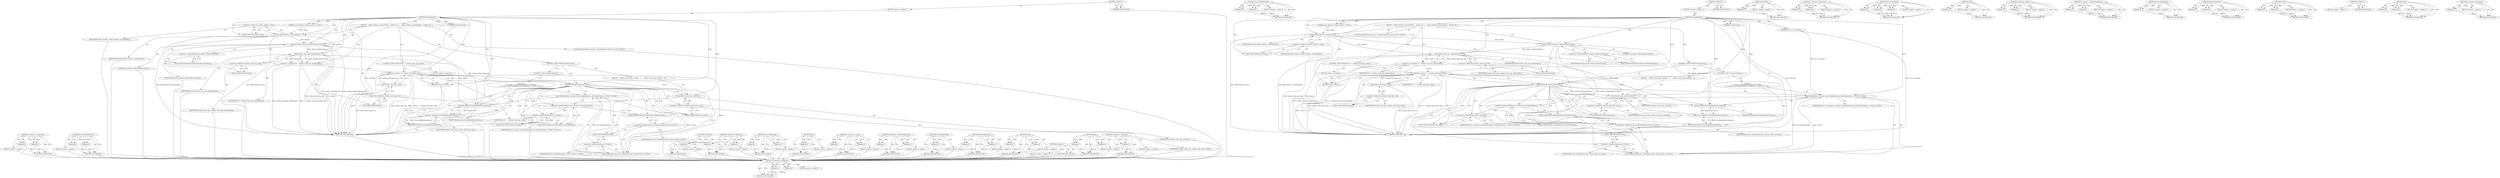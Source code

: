 digraph "&lt;operator&gt;.logicalNot" {
vulnerable_107 [label=<(METHOD,&lt;operator&gt;.assignment)>];
vulnerable_108 [label=<(PARAM,p1)>];
vulnerable_109 [label=<(PARAM,p2)>];
vulnerable_110 [label=<(BLOCK,&lt;empty&gt;,&lt;empty&gt;)>];
vulnerable_111 [label=<(METHOD_RETURN,ANY)>];
vulnerable_131 [label=<(METHOD,wm.GetWindowState)>];
vulnerable_132 [label=<(PARAM,p1)>];
vulnerable_133 [label=<(PARAM,p2)>];
vulnerable_134 [label=<(BLOCK,&lt;empty&gt;,&lt;empty&gt;)>];
vulnerable_135 [label=<(METHOD_RETURN,ANY)>];
vulnerable_6 [label=<(METHOD,&lt;global&gt;)<SUB>1</SUB>>];
vulnerable_7 [label=<(BLOCK,&lt;empty&gt;,&lt;empty&gt;)<SUB>1</SUB>>];
vulnerable_8 [label=<(METHOD,ForgetWindow)<SUB>1</SUB>>];
vulnerable_9 [label="<(PARAM,aura::Window* window)<SUB>1</SUB>>"];
vulnerable_10 [label=<(PARAM,bool destroyed)<SUB>2</SUB>>];
vulnerable_11 [label=<(BLOCK,{
   added_windows_.erase(window);
   window-&gt;R...,{
   added_windows_.erase(window);
   window-&gt;R...)<SUB>2</SUB>>];
vulnerable_12 [label=<(erase,added_windows_.erase(window))<SUB>3</SUB>>];
vulnerable_13 [label=<(&lt;operator&gt;.fieldAccess,added_windows_.erase)<SUB>3</SUB>>];
vulnerable_14 [label=<(IDENTIFIER,added_windows_,added_windows_.erase(window))<SUB>3</SUB>>];
vulnerable_15 [label=<(FIELD_IDENTIFIER,erase,erase)<SUB>3</SUB>>];
vulnerable_16 [label=<(IDENTIFIER,window,added_windows_.erase(window))<SUB>3</SUB>>];
vulnerable_17 [label=<(RemoveObserver,window-&gt;RemoveObserver(this))<SUB>4</SUB>>];
vulnerable_18 [label=<(&lt;operator&gt;.indirectFieldAccess,window-&gt;RemoveObserver)<SUB>4</SUB>>];
vulnerable_19 [label=<(IDENTIFIER,window,window-&gt;RemoveObserver(this))<SUB>4</SUB>>];
vulnerable_20 [label=<(FIELD_IDENTIFIER,RemoveObserver,RemoveObserver)<SUB>4</SUB>>];
vulnerable_21 [label=<(LITERAL,this,window-&gt;RemoveObserver(this))<SUB>4</SUB>>];
vulnerable_22 [label="<(LOCAL,WindowToState.iterator it: WindowToState.iterator)<SUB>6</SUB>>"];
vulnerable_23 [label=<(&lt;operator&gt;.assignment,it = window_state_map_.find(window))<SUB>6</SUB>>];
vulnerable_24 [label=<(IDENTIFIER,it,it = window_state_map_.find(window))<SUB>6</SUB>>];
vulnerable_25 [label=<(find,window_state_map_.find(window))<SUB>6</SUB>>];
vulnerable_26 [label=<(&lt;operator&gt;.fieldAccess,window_state_map_.find)<SUB>6</SUB>>];
vulnerable_27 [label=<(IDENTIFIER,window_state_map_,window_state_map_.find(window))<SUB>6</SUB>>];
vulnerable_28 [label=<(FIELD_IDENTIFIER,find,find)<SUB>6</SUB>>];
vulnerable_29 [label=<(IDENTIFIER,window,window_state_map_.find(window))<SUB>6</SUB>>];
vulnerable_30 [label=<(CONTROL_STRUCTURE,IF,if (it == window_state_map_.end()))<SUB>7</SUB>>];
vulnerable_31 [label=<(&lt;operator&gt;.equals,it == window_state_map_.end())<SUB>7</SUB>>];
vulnerable_32 [label=<(IDENTIFIER,it,it == window_state_map_.end())<SUB>7</SUB>>];
vulnerable_33 [label=<(end,window_state_map_.end())<SUB>7</SUB>>];
vulnerable_34 [label=<(&lt;operator&gt;.fieldAccess,window_state_map_.end)<SUB>7</SUB>>];
vulnerable_35 [label=<(IDENTIFIER,window_state_map_,window_state_map_.end())<SUB>7</SUB>>];
vulnerable_36 [label=<(FIELD_IDENTIFIER,end,end)<SUB>7</SUB>>];
vulnerable_37 [label=<(BLOCK,&lt;empty&gt;,&lt;empty&gt;)<SUB>8</SUB>>];
vulnerable_38 [label=<(RETURN,return;,return;)<SUB>8</SUB>>];
vulnerable_39 [label=<(CONTROL_STRUCTURE,IF,if (destroyed))<SUB>10</SUB>>];
vulnerable_40 [label=<(IDENTIFIER,destroyed,if (destroyed))<SUB>10</SUB>>];
vulnerable_41 [label=<(BLOCK,{
    window_state_map_.erase(it);
   },{
    window_state_map_.erase(it);
   })<SUB>10</SUB>>];
vulnerable_42 [label=<(erase,window_state_map_.erase(it))<SUB>11</SUB>>];
vulnerable_43 [label=<(&lt;operator&gt;.fieldAccess,window_state_map_.erase)<SUB>11</SUB>>];
vulnerable_44 [label=<(IDENTIFIER,window_state_map_,window_state_map_.erase(it))<SUB>11</SUB>>];
vulnerable_45 [label=<(FIELD_IDENTIFIER,erase,erase)<SUB>11</SUB>>];
vulnerable_46 [label=<(IDENTIFIER,it,window_state_map_.erase(it))<SUB>11</SUB>>];
vulnerable_47 [label=<(CONTROL_STRUCTURE,ELSE,else)<SUB>12</SUB>>];
vulnerable_48 [label="<(BLOCK,{
    it-&gt;second-&gt;LeaveTabletMode(wm::GetWindow...,{
    it-&gt;second-&gt;LeaveTabletMode(wm::GetWindow...)<SUB>12</SUB>>"];
vulnerable_49 [label="<(LeaveTabletMode,it-&gt;second-&gt;LeaveTabletMode(wm::GetWindowState(...)<SUB>13</SUB>>"];
vulnerable_50 [label=<(&lt;operator&gt;.indirectFieldAccess,it-&gt;second-&gt;LeaveTabletMode)<SUB>13</SUB>>];
vulnerable_51 [label=<(&lt;operator&gt;.indirectFieldAccess,it-&gt;second)<SUB>13</SUB>>];
vulnerable_52 [label="<(IDENTIFIER,it,it-&gt;second-&gt;LeaveTabletMode(wm::GetWindowState(...)<SUB>13</SUB>>"];
vulnerable_53 [label=<(FIELD_IDENTIFIER,second,second)<SUB>13</SUB>>];
vulnerable_54 [label=<(FIELD_IDENTIFIER,LeaveTabletMode,LeaveTabletMode)<SUB>13</SUB>>];
vulnerable_55 [label="<(wm.GetWindowState,wm::GetWindowState(it-&gt;first))<SUB>13</SUB>>"];
vulnerable_56 [label="<(&lt;operator&gt;.fieldAccess,wm::GetWindowState)<SUB>13</SUB>>"];
vulnerable_57 [label="<(IDENTIFIER,wm,wm::GetWindowState(it-&gt;first))<SUB>13</SUB>>"];
vulnerable_58 [label=<(FIELD_IDENTIFIER,GetWindowState,GetWindowState)<SUB>13</SUB>>];
vulnerable_59 [label=<(&lt;operator&gt;.indirectFieldAccess,it-&gt;first)<SUB>13</SUB>>];
vulnerable_60 [label="<(IDENTIFIER,it,wm::GetWindowState(it-&gt;first))<SUB>13</SUB>>"];
vulnerable_61 [label=<(FIELD_IDENTIFIER,first,first)<SUB>13</SUB>>];
vulnerable_62 [label=<(DCHECK,DCHECK(!IsTrackingWindow(window)))<SUB>14</SUB>>];
vulnerable_63 [label=<(&lt;operator&gt;.logicalNot,!IsTrackingWindow(window))<SUB>14</SUB>>];
vulnerable_64 [label=<(IsTrackingWindow,IsTrackingWindow(window))<SUB>14</SUB>>];
vulnerable_65 [label=<(IDENTIFIER,window,IsTrackingWindow(window))<SUB>14</SUB>>];
vulnerable_66 [label=<(METHOD_RETURN,void)<SUB>1</SUB>>];
vulnerable_68 [label=<(METHOD_RETURN,ANY)<SUB>1</SUB>>];
vulnerable_136 [label=<(METHOD,DCHECK)>];
vulnerable_137 [label=<(PARAM,p1)>];
vulnerable_138 [label=<(BLOCK,&lt;empty&gt;,&lt;empty&gt;)>];
vulnerable_139 [label=<(METHOD_RETURN,ANY)>];
vulnerable_92 [label=<(METHOD,&lt;operator&gt;.fieldAccess)>];
vulnerable_93 [label=<(PARAM,p1)>];
vulnerable_94 [label=<(PARAM,p2)>];
vulnerable_95 [label=<(BLOCK,&lt;empty&gt;,&lt;empty&gt;)>];
vulnerable_96 [label=<(METHOD_RETURN,ANY)>];
vulnerable_126 [label=<(METHOD,LeaveTabletMode)>];
vulnerable_127 [label=<(PARAM,p1)>];
vulnerable_128 [label=<(PARAM,p2)>];
vulnerable_129 [label=<(BLOCK,&lt;empty&gt;,&lt;empty&gt;)>];
vulnerable_130 [label=<(METHOD_RETURN,ANY)>];
vulnerable_122 [label=<(METHOD,end)>];
vulnerable_123 [label=<(PARAM,p1)>];
vulnerable_124 [label=<(BLOCK,&lt;empty&gt;,&lt;empty&gt;)>];
vulnerable_125 [label=<(METHOD_RETURN,ANY)>];
vulnerable_117 [label=<(METHOD,&lt;operator&gt;.equals)>];
vulnerable_118 [label=<(PARAM,p1)>];
vulnerable_119 [label=<(PARAM,p2)>];
vulnerable_120 [label=<(BLOCK,&lt;empty&gt;,&lt;empty&gt;)>];
vulnerable_121 [label=<(METHOD_RETURN,ANY)>];
vulnerable_102 [label=<(METHOD,&lt;operator&gt;.indirectFieldAccess)>];
vulnerable_103 [label=<(PARAM,p1)>];
vulnerable_104 [label=<(PARAM,p2)>];
vulnerable_105 [label=<(BLOCK,&lt;empty&gt;,&lt;empty&gt;)>];
vulnerable_106 [label=<(METHOD_RETURN,ANY)>];
vulnerable_144 [label=<(METHOD,IsTrackingWindow)>];
vulnerable_145 [label=<(PARAM,p1)>];
vulnerable_146 [label=<(BLOCK,&lt;empty&gt;,&lt;empty&gt;)>];
vulnerable_147 [label=<(METHOD_RETURN,ANY)>];
vulnerable_97 [label=<(METHOD,RemoveObserver)>];
vulnerable_98 [label=<(PARAM,p1)>];
vulnerable_99 [label=<(PARAM,p2)>];
vulnerable_100 [label=<(BLOCK,&lt;empty&gt;,&lt;empty&gt;)>];
vulnerable_101 [label=<(METHOD_RETURN,ANY)>];
vulnerable_87 [label=<(METHOD,erase)>];
vulnerable_88 [label=<(PARAM,p1)>];
vulnerable_89 [label=<(PARAM,p2)>];
vulnerable_90 [label=<(BLOCK,&lt;empty&gt;,&lt;empty&gt;)>];
vulnerable_91 [label=<(METHOD_RETURN,ANY)>];
vulnerable_81 [label=<(METHOD,&lt;global&gt;)<SUB>1</SUB>>];
vulnerable_82 [label=<(BLOCK,&lt;empty&gt;,&lt;empty&gt;)>];
vulnerable_83 [label=<(METHOD_RETURN,ANY)>];
vulnerable_112 [label=<(METHOD,find)>];
vulnerable_113 [label=<(PARAM,p1)>];
vulnerable_114 [label=<(PARAM,p2)>];
vulnerable_115 [label=<(BLOCK,&lt;empty&gt;,&lt;empty&gt;)>];
vulnerable_116 [label=<(METHOD_RETURN,ANY)>];
vulnerable_140 [label=<(METHOD,&lt;operator&gt;.logicalNot)>];
vulnerable_141 [label=<(PARAM,p1)>];
vulnerable_142 [label=<(BLOCK,&lt;empty&gt;,&lt;empty&gt;)>];
vulnerable_143 [label=<(METHOD_RETURN,ANY)>];
fixed_109 [label=<(METHOD,&lt;operator&gt;.assignment)>];
fixed_110 [label=<(PARAM,p1)>];
fixed_111 [label=<(PARAM,p2)>];
fixed_112 [label=<(BLOCK,&lt;empty&gt;,&lt;empty&gt;)>];
fixed_113 [label=<(METHOD_RETURN,ANY)>];
fixed_134 [label=<(METHOD,wm.GetWindowState)>];
fixed_135 [label=<(PARAM,p1)>];
fixed_136 [label=<(PARAM,p2)>];
fixed_137 [label=<(BLOCK,&lt;empty&gt;,&lt;empty&gt;)>];
fixed_138 [label=<(METHOD_RETURN,ANY)>];
fixed_6 [label=<(METHOD,&lt;global&gt;)<SUB>1</SUB>>];
fixed_7 [label=<(BLOCK,&lt;empty&gt;,&lt;empty&gt;)<SUB>1</SUB>>];
fixed_8 [label=<(METHOD,ForgetWindow)<SUB>1</SUB>>];
fixed_9 [label="<(PARAM,aura::Window* window)<SUB>1</SUB>>"];
fixed_10 [label=<(PARAM,bool destroyed)<SUB>2</SUB>>];
fixed_11 [label=<(PARAM,bool was_in_overview)<SUB>3</SUB>>];
fixed_12 [label=<(BLOCK,{
   added_windows_.erase(window);
   window-&gt;R...,{
   added_windows_.erase(window);
   window-&gt;R...)<SUB>3</SUB>>];
fixed_13 [label=<(erase,added_windows_.erase(window))<SUB>4</SUB>>];
fixed_14 [label=<(&lt;operator&gt;.fieldAccess,added_windows_.erase)<SUB>4</SUB>>];
fixed_15 [label=<(IDENTIFIER,added_windows_,added_windows_.erase(window))<SUB>4</SUB>>];
fixed_16 [label=<(FIELD_IDENTIFIER,erase,erase)<SUB>4</SUB>>];
fixed_17 [label=<(IDENTIFIER,window,added_windows_.erase(window))<SUB>4</SUB>>];
fixed_18 [label=<(RemoveObserver,window-&gt;RemoveObserver(this))<SUB>5</SUB>>];
fixed_19 [label=<(&lt;operator&gt;.indirectFieldAccess,window-&gt;RemoveObserver)<SUB>5</SUB>>];
fixed_20 [label=<(IDENTIFIER,window,window-&gt;RemoveObserver(this))<SUB>5</SUB>>];
fixed_21 [label=<(FIELD_IDENTIFIER,RemoveObserver,RemoveObserver)<SUB>5</SUB>>];
fixed_22 [label=<(LITERAL,this,window-&gt;RemoveObserver(this))<SUB>5</SUB>>];
fixed_23 [label="<(LOCAL,WindowToState.iterator it: WindowToState.iterator)<SUB>7</SUB>>"];
fixed_24 [label=<(&lt;operator&gt;.assignment,it = window_state_map_.find(window))<SUB>7</SUB>>];
fixed_25 [label=<(IDENTIFIER,it,it = window_state_map_.find(window))<SUB>7</SUB>>];
fixed_26 [label=<(find,window_state_map_.find(window))<SUB>7</SUB>>];
fixed_27 [label=<(&lt;operator&gt;.fieldAccess,window_state_map_.find)<SUB>7</SUB>>];
fixed_28 [label=<(IDENTIFIER,window_state_map_,window_state_map_.find(window))<SUB>7</SUB>>];
fixed_29 [label=<(FIELD_IDENTIFIER,find,find)<SUB>7</SUB>>];
fixed_30 [label=<(IDENTIFIER,window,window_state_map_.find(window))<SUB>7</SUB>>];
fixed_31 [label=<(CONTROL_STRUCTURE,IF,if (it == window_state_map_.end()))<SUB>8</SUB>>];
fixed_32 [label=<(&lt;operator&gt;.equals,it == window_state_map_.end())<SUB>8</SUB>>];
fixed_33 [label=<(IDENTIFIER,it,it == window_state_map_.end())<SUB>8</SUB>>];
fixed_34 [label=<(end,window_state_map_.end())<SUB>8</SUB>>];
fixed_35 [label=<(&lt;operator&gt;.fieldAccess,window_state_map_.end)<SUB>8</SUB>>];
fixed_36 [label=<(IDENTIFIER,window_state_map_,window_state_map_.end())<SUB>8</SUB>>];
fixed_37 [label=<(FIELD_IDENTIFIER,end,end)<SUB>8</SUB>>];
fixed_38 [label=<(BLOCK,&lt;empty&gt;,&lt;empty&gt;)<SUB>9</SUB>>];
fixed_39 [label=<(RETURN,return;,return;)<SUB>9</SUB>>];
fixed_40 [label=<(CONTROL_STRUCTURE,IF,if (destroyed))<SUB>11</SUB>>];
fixed_41 [label=<(IDENTIFIER,destroyed,if (destroyed))<SUB>11</SUB>>];
fixed_42 [label=<(BLOCK,{
    window_state_map_.erase(it);
   },{
    window_state_map_.erase(it);
   })<SUB>11</SUB>>];
fixed_43 [label=<(erase,window_state_map_.erase(it))<SUB>12</SUB>>];
fixed_44 [label=<(&lt;operator&gt;.fieldAccess,window_state_map_.erase)<SUB>12</SUB>>];
fixed_45 [label=<(IDENTIFIER,window_state_map_,window_state_map_.erase(it))<SUB>12</SUB>>];
fixed_46 [label=<(FIELD_IDENTIFIER,erase,erase)<SUB>12</SUB>>];
fixed_47 [label=<(IDENTIFIER,it,window_state_map_.erase(it))<SUB>12</SUB>>];
fixed_48 [label=<(CONTROL_STRUCTURE,ELSE,else)<SUB>13</SUB>>];
fixed_49 [label="<(BLOCK,{
    it-&gt;second-&gt;LeaveTabletMode(wm::GetWindow...,{
    it-&gt;second-&gt;LeaveTabletMode(wm::GetWindow...)<SUB>13</SUB>>"];
fixed_50 [label="<(LeaveTabletMode,it-&gt;second-&gt;LeaveTabletMode(wm::GetWindowState(...)<SUB>14</SUB>>"];
fixed_51 [label=<(&lt;operator&gt;.indirectFieldAccess,it-&gt;second-&gt;LeaveTabletMode)<SUB>14</SUB>>];
fixed_52 [label=<(&lt;operator&gt;.indirectFieldAccess,it-&gt;second)<SUB>14</SUB>>];
fixed_53 [label="<(IDENTIFIER,it,it-&gt;second-&gt;LeaveTabletMode(wm::GetWindowState(...)<SUB>14</SUB>>"];
fixed_54 [label=<(FIELD_IDENTIFIER,second,second)<SUB>14</SUB>>];
fixed_55 [label=<(FIELD_IDENTIFIER,LeaveTabletMode,LeaveTabletMode)<SUB>14</SUB>>];
fixed_56 [label="<(wm.GetWindowState,wm::GetWindowState(it-&gt;first))<SUB>14</SUB>>"];
fixed_57 [label="<(&lt;operator&gt;.fieldAccess,wm::GetWindowState)<SUB>14</SUB>>"];
fixed_58 [label="<(IDENTIFIER,wm,wm::GetWindowState(it-&gt;first))<SUB>14</SUB>>"];
fixed_59 [label=<(FIELD_IDENTIFIER,GetWindowState,GetWindowState)<SUB>14</SUB>>];
fixed_60 [label=<(&lt;operator&gt;.indirectFieldAccess,it-&gt;first)<SUB>14</SUB>>];
fixed_61 [label="<(IDENTIFIER,it,wm::GetWindowState(it-&gt;first))<SUB>14</SUB>>"];
fixed_62 [label=<(FIELD_IDENTIFIER,first,first)<SUB>14</SUB>>];
fixed_63 [label="<(IDENTIFIER,was_in_overview,it-&gt;second-&gt;LeaveTabletMode(wm::GetWindowState(...)<SUB>14</SUB>>"];
fixed_64 [label=<(DCHECK,DCHECK(!IsTrackingWindow(window)))<SUB>15</SUB>>];
fixed_65 [label=<(&lt;operator&gt;.logicalNot,!IsTrackingWindow(window))<SUB>15</SUB>>];
fixed_66 [label=<(IsTrackingWindow,IsTrackingWindow(window))<SUB>15</SUB>>];
fixed_67 [label=<(IDENTIFIER,window,IsTrackingWindow(window))<SUB>15</SUB>>];
fixed_68 [label=<(METHOD_RETURN,void)<SUB>1</SUB>>];
fixed_70 [label=<(METHOD_RETURN,ANY)<SUB>1</SUB>>];
fixed_139 [label=<(METHOD,DCHECK)>];
fixed_140 [label=<(PARAM,p1)>];
fixed_141 [label=<(BLOCK,&lt;empty&gt;,&lt;empty&gt;)>];
fixed_142 [label=<(METHOD_RETURN,ANY)>];
fixed_94 [label=<(METHOD,&lt;operator&gt;.fieldAccess)>];
fixed_95 [label=<(PARAM,p1)>];
fixed_96 [label=<(PARAM,p2)>];
fixed_97 [label=<(BLOCK,&lt;empty&gt;,&lt;empty&gt;)>];
fixed_98 [label=<(METHOD_RETURN,ANY)>];
fixed_128 [label=<(METHOD,LeaveTabletMode)>];
fixed_129 [label=<(PARAM,p1)>];
fixed_130 [label=<(PARAM,p2)>];
fixed_131 [label=<(PARAM,p3)>];
fixed_132 [label=<(BLOCK,&lt;empty&gt;,&lt;empty&gt;)>];
fixed_133 [label=<(METHOD_RETURN,ANY)>];
fixed_124 [label=<(METHOD,end)>];
fixed_125 [label=<(PARAM,p1)>];
fixed_126 [label=<(BLOCK,&lt;empty&gt;,&lt;empty&gt;)>];
fixed_127 [label=<(METHOD_RETURN,ANY)>];
fixed_119 [label=<(METHOD,&lt;operator&gt;.equals)>];
fixed_120 [label=<(PARAM,p1)>];
fixed_121 [label=<(PARAM,p2)>];
fixed_122 [label=<(BLOCK,&lt;empty&gt;,&lt;empty&gt;)>];
fixed_123 [label=<(METHOD_RETURN,ANY)>];
fixed_104 [label=<(METHOD,&lt;operator&gt;.indirectFieldAccess)>];
fixed_105 [label=<(PARAM,p1)>];
fixed_106 [label=<(PARAM,p2)>];
fixed_107 [label=<(BLOCK,&lt;empty&gt;,&lt;empty&gt;)>];
fixed_108 [label=<(METHOD_RETURN,ANY)>];
fixed_147 [label=<(METHOD,IsTrackingWindow)>];
fixed_148 [label=<(PARAM,p1)>];
fixed_149 [label=<(BLOCK,&lt;empty&gt;,&lt;empty&gt;)>];
fixed_150 [label=<(METHOD_RETURN,ANY)>];
fixed_99 [label=<(METHOD,RemoveObserver)>];
fixed_100 [label=<(PARAM,p1)>];
fixed_101 [label=<(PARAM,p2)>];
fixed_102 [label=<(BLOCK,&lt;empty&gt;,&lt;empty&gt;)>];
fixed_103 [label=<(METHOD_RETURN,ANY)>];
fixed_89 [label=<(METHOD,erase)>];
fixed_90 [label=<(PARAM,p1)>];
fixed_91 [label=<(PARAM,p2)>];
fixed_92 [label=<(BLOCK,&lt;empty&gt;,&lt;empty&gt;)>];
fixed_93 [label=<(METHOD_RETURN,ANY)>];
fixed_83 [label=<(METHOD,&lt;global&gt;)<SUB>1</SUB>>];
fixed_84 [label=<(BLOCK,&lt;empty&gt;,&lt;empty&gt;)>];
fixed_85 [label=<(METHOD_RETURN,ANY)>];
fixed_114 [label=<(METHOD,find)>];
fixed_115 [label=<(PARAM,p1)>];
fixed_116 [label=<(PARAM,p2)>];
fixed_117 [label=<(BLOCK,&lt;empty&gt;,&lt;empty&gt;)>];
fixed_118 [label=<(METHOD_RETURN,ANY)>];
fixed_143 [label=<(METHOD,&lt;operator&gt;.logicalNot)>];
fixed_144 [label=<(PARAM,p1)>];
fixed_145 [label=<(BLOCK,&lt;empty&gt;,&lt;empty&gt;)>];
fixed_146 [label=<(METHOD_RETURN,ANY)>];
vulnerable_107 -> vulnerable_108  [key=0, label="AST: "];
vulnerable_107 -> vulnerable_108  [key=1, label="DDG: "];
vulnerable_107 -> vulnerable_110  [key=0, label="AST: "];
vulnerable_107 -> vulnerable_109  [key=0, label="AST: "];
vulnerable_107 -> vulnerable_109  [key=1, label="DDG: "];
vulnerable_107 -> vulnerable_111  [key=0, label="AST: "];
vulnerable_107 -> vulnerable_111  [key=1, label="CFG: "];
vulnerable_108 -> vulnerable_111  [key=0, label="DDG: p1"];
vulnerable_109 -> vulnerable_111  [key=0, label="DDG: p2"];
vulnerable_110 -> fixed_109  [key=0];
vulnerable_111 -> fixed_109  [key=0];
vulnerable_131 -> vulnerable_132  [key=0, label="AST: "];
vulnerable_131 -> vulnerable_132  [key=1, label="DDG: "];
vulnerable_131 -> vulnerable_134  [key=0, label="AST: "];
vulnerable_131 -> vulnerable_133  [key=0, label="AST: "];
vulnerable_131 -> vulnerable_133  [key=1, label="DDG: "];
vulnerable_131 -> vulnerable_135  [key=0, label="AST: "];
vulnerable_131 -> vulnerable_135  [key=1, label="CFG: "];
vulnerable_132 -> vulnerable_135  [key=0, label="DDG: p1"];
vulnerable_133 -> vulnerable_135  [key=0, label="DDG: p2"];
vulnerable_134 -> fixed_109  [key=0];
vulnerable_135 -> fixed_109  [key=0];
vulnerable_6 -> vulnerable_7  [key=0, label="AST: "];
vulnerable_6 -> vulnerable_68  [key=0, label="AST: "];
vulnerable_6 -> vulnerable_68  [key=1, label="CFG: "];
vulnerable_7 -> vulnerable_8  [key=0, label="AST: "];
vulnerable_8 -> vulnerable_9  [key=0, label="AST: "];
vulnerable_8 -> vulnerable_9  [key=1, label="DDG: "];
vulnerable_8 -> vulnerable_10  [key=0, label="AST: "];
vulnerable_8 -> vulnerable_10  [key=1, label="DDG: "];
vulnerable_8 -> vulnerable_11  [key=0, label="AST: "];
vulnerable_8 -> vulnerable_66  [key=0, label="AST: "];
vulnerable_8 -> vulnerable_15  [key=0, label="CFG: "];
vulnerable_8 -> vulnerable_12  [key=0, label="DDG: "];
vulnerable_8 -> vulnerable_17  [key=0, label="DDG: "];
vulnerable_8 -> vulnerable_40  [key=0, label="DDG: "];
vulnerable_8 -> vulnerable_25  [key=0, label="DDG: "];
vulnerable_8 -> vulnerable_31  [key=0, label="DDG: "];
vulnerable_8 -> vulnerable_38  [key=0, label="DDG: "];
vulnerable_8 -> vulnerable_42  [key=0, label="DDG: "];
vulnerable_8 -> vulnerable_64  [key=0, label="DDG: "];
vulnerable_9 -> vulnerable_12  [key=0, label="DDG: window"];
vulnerable_10 -> vulnerable_66  [key=0, label="DDG: destroyed"];
vulnerable_11 -> vulnerable_12  [key=0, label="AST: "];
vulnerable_11 -> vulnerable_17  [key=0, label="AST: "];
vulnerable_11 -> vulnerable_22  [key=0, label="AST: "];
vulnerable_11 -> vulnerable_23  [key=0, label="AST: "];
vulnerable_11 -> vulnerable_30  [key=0, label="AST: "];
vulnerable_11 -> vulnerable_39  [key=0, label="AST: "];
vulnerable_12 -> vulnerable_13  [key=0, label="AST: "];
vulnerable_12 -> vulnerable_16  [key=0, label="AST: "];
vulnerable_12 -> vulnerable_20  [key=0, label="CFG: "];
vulnerable_12 -> vulnerable_66  [key=0, label="DDG: added_windows_.erase"];
vulnerable_12 -> vulnerable_66  [key=1, label="DDG: added_windows_.erase(window)"];
vulnerable_12 -> vulnerable_17  [key=0, label="DDG: window"];
vulnerable_12 -> vulnerable_25  [key=0, label="DDG: window"];
vulnerable_13 -> vulnerable_14  [key=0, label="AST: "];
vulnerable_13 -> vulnerable_15  [key=0, label="AST: "];
vulnerable_13 -> vulnerable_12  [key=0, label="CFG: "];
vulnerable_14 -> fixed_109  [key=0];
vulnerable_15 -> vulnerable_13  [key=0, label="CFG: "];
vulnerable_16 -> fixed_109  [key=0];
vulnerable_17 -> vulnerable_18  [key=0, label="AST: "];
vulnerable_17 -> vulnerable_21  [key=0, label="AST: "];
vulnerable_17 -> vulnerable_28  [key=0, label="CFG: "];
vulnerable_17 -> vulnerable_66  [key=0, label="DDG: window-&gt;RemoveObserver"];
vulnerable_17 -> vulnerable_66  [key=1, label="DDG: window-&gt;RemoveObserver(this)"];
vulnerable_17 -> vulnerable_25  [key=0, label="DDG: window-&gt;RemoveObserver"];
vulnerable_17 -> vulnerable_64  [key=0, label="DDG: window-&gt;RemoveObserver"];
vulnerable_18 -> vulnerable_19  [key=0, label="AST: "];
vulnerable_18 -> vulnerable_20  [key=0, label="AST: "];
vulnerable_18 -> vulnerable_17  [key=0, label="CFG: "];
vulnerable_19 -> fixed_109  [key=0];
vulnerable_20 -> vulnerable_18  [key=0, label="CFG: "];
vulnerable_21 -> fixed_109  [key=0];
vulnerable_22 -> fixed_109  [key=0];
vulnerable_23 -> vulnerable_24  [key=0, label="AST: "];
vulnerable_23 -> vulnerable_25  [key=0, label="AST: "];
vulnerable_23 -> vulnerable_36  [key=0, label="CFG: "];
vulnerable_23 -> vulnerable_66  [key=0, label="DDG: window_state_map_.find(window)"];
vulnerable_23 -> vulnerable_66  [key=1, label="DDG: it = window_state_map_.find(window)"];
vulnerable_23 -> vulnerable_31  [key=0, label="DDG: it"];
vulnerable_24 -> fixed_109  [key=0];
vulnerable_25 -> vulnerable_26  [key=0, label="AST: "];
vulnerable_25 -> vulnerable_29  [key=0, label="AST: "];
vulnerable_25 -> vulnerable_23  [key=0, label="CFG: "];
vulnerable_25 -> vulnerable_23  [key=1, label="DDG: window_state_map_.find"];
vulnerable_25 -> vulnerable_23  [key=2, label="DDG: window"];
vulnerable_25 -> vulnerable_66  [key=0, label="DDG: window_state_map_.find"];
vulnerable_25 -> vulnerable_66  [key=1, label="DDG: window"];
vulnerable_25 -> vulnerable_64  [key=0, label="DDG: window"];
vulnerable_26 -> vulnerable_27  [key=0, label="AST: "];
vulnerable_26 -> vulnerable_28  [key=0, label="AST: "];
vulnerable_26 -> vulnerable_25  [key=0, label="CFG: "];
vulnerable_27 -> fixed_109  [key=0];
vulnerable_28 -> vulnerable_26  [key=0, label="CFG: "];
vulnerable_29 -> fixed_109  [key=0];
vulnerable_30 -> vulnerable_31  [key=0, label="AST: "];
vulnerable_30 -> vulnerable_37  [key=0, label="AST: "];
vulnerable_31 -> vulnerable_32  [key=0, label="AST: "];
vulnerable_31 -> vulnerable_33  [key=0, label="AST: "];
vulnerable_31 -> vulnerable_38  [key=0, label="CFG: "];
vulnerable_31 -> vulnerable_38  [key=1, label="CDG: "];
vulnerable_31 -> vulnerable_40  [key=0, label="CFG: "];
vulnerable_31 -> vulnerable_40  [key=1, label="CDG: "];
vulnerable_31 -> vulnerable_66  [key=0, label="DDG: it"];
vulnerable_31 -> vulnerable_66  [key=1, label="DDG: window_state_map_.end()"];
vulnerable_31 -> vulnerable_66  [key=2, label="DDG: it == window_state_map_.end()"];
vulnerable_31 -> vulnerable_42  [key=0, label="DDG: it"];
vulnerable_31 -> vulnerable_55  [key=0, label="DDG: it"];
vulnerable_32 -> fixed_109  [key=0];
vulnerable_33 -> vulnerable_34  [key=0, label="AST: "];
vulnerable_33 -> vulnerable_31  [key=0, label="CFG: "];
vulnerable_33 -> vulnerable_31  [key=1, label="DDG: window_state_map_.end"];
vulnerable_33 -> vulnerable_66  [key=0, label="DDG: window_state_map_.end"];
vulnerable_34 -> vulnerable_35  [key=0, label="AST: "];
vulnerable_34 -> vulnerable_36  [key=0, label="AST: "];
vulnerable_34 -> vulnerable_33  [key=0, label="CFG: "];
vulnerable_35 -> fixed_109  [key=0];
vulnerable_36 -> vulnerable_34  [key=0, label="CFG: "];
vulnerable_37 -> vulnerable_38  [key=0, label="AST: "];
vulnerable_38 -> vulnerable_66  [key=0, label="CFG: "];
vulnerable_38 -> vulnerable_66  [key=1, label="DDG: &lt;RET&gt;"];
vulnerable_39 -> vulnerable_40  [key=0, label="AST: "];
vulnerable_39 -> vulnerable_41  [key=0, label="AST: "];
vulnerable_39 -> vulnerable_47  [key=0, label="AST: "];
vulnerable_40 -> vulnerable_45  [key=0, label="CFG: "];
vulnerable_40 -> vulnerable_45  [key=1, label="CDG: "];
vulnerable_40 -> vulnerable_53  [key=0, label="CFG: "];
vulnerable_40 -> vulnerable_53  [key=1, label="CDG: "];
vulnerable_40 -> vulnerable_58  [key=0, label="CDG: "];
vulnerable_40 -> vulnerable_49  [key=0, label="CDG: "];
vulnerable_40 -> vulnerable_61  [key=0, label="CDG: "];
vulnerable_40 -> vulnerable_64  [key=0, label="CDG: "];
vulnerable_40 -> vulnerable_42  [key=0, label="CDG: "];
vulnerable_40 -> vulnerable_51  [key=0, label="CDG: "];
vulnerable_40 -> vulnerable_56  [key=0, label="CDG: "];
vulnerable_40 -> vulnerable_63  [key=0, label="CDG: "];
vulnerable_40 -> vulnerable_50  [key=0, label="CDG: "];
vulnerable_40 -> vulnerable_59  [key=0, label="CDG: "];
vulnerable_40 -> vulnerable_55  [key=0, label="CDG: "];
vulnerable_40 -> vulnerable_54  [key=0, label="CDG: "];
vulnerable_40 -> vulnerable_62  [key=0, label="CDG: "];
vulnerable_40 -> vulnerable_43  [key=0, label="CDG: "];
vulnerable_41 -> vulnerable_42  [key=0, label="AST: "];
vulnerable_42 -> vulnerable_43  [key=0, label="AST: "];
vulnerable_42 -> vulnerable_46  [key=0, label="AST: "];
vulnerable_42 -> vulnerable_66  [key=0, label="CFG: "];
vulnerable_43 -> vulnerable_44  [key=0, label="AST: "];
vulnerable_43 -> vulnerable_45  [key=0, label="AST: "];
vulnerable_43 -> vulnerable_42  [key=0, label="CFG: "];
vulnerable_44 -> fixed_109  [key=0];
vulnerable_45 -> vulnerable_43  [key=0, label="CFG: "];
vulnerable_46 -> fixed_109  [key=0];
vulnerable_47 -> vulnerable_48  [key=0, label="AST: "];
vulnerable_48 -> vulnerable_49  [key=0, label="AST: "];
vulnerable_48 -> vulnerable_62  [key=0, label="AST: "];
vulnerable_49 -> vulnerable_50  [key=0, label="AST: "];
vulnerable_49 -> vulnerable_55  [key=0, label="AST: "];
vulnerable_49 -> vulnerable_64  [key=0, label="CFG: "];
vulnerable_50 -> vulnerable_51  [key=0, label="AST: "];
vulnerable_50 -> vulnerable_54  [key=0, label="AST: "];
vulnerable_50 -> vulnerable_58  [key=0, label="CFG: "];
vulnerable_51 -> vulnerable_52  [key=0, label="AST: "];
vulnerable_51 -> vulnerable_53  [key=0, label="AST: "];
vulnerable_51 -> vulnerable_54  [key=0, label="CFG: "];
vulnerable_52 -> fixed_109  [key=0];
vulnerable_53 -> vulnerable_51  [key=0, label="CFG: "];
vulnerable_54 -> vulnerable_50  [key=0, label="CFG: "];
vulnerable_55 -> vulnerable_56  [key=0, label="AST: "];
vulnerable_55 -> vulnerable_59  [key=0, label="AST: "];
vulnerable_55 -> vulnerable_49  [key=0, label="CFG: "];
vulnerable_55 -> vulnerable_49  [key=1, label="DDG: wm::GetWindowState"];
vulnerable_55 -> vulnerable_49  [key=2, label="DDG: it-&gt;first"];
vulnerable_56 -> vulnerable_57  [key=0, label="AST: "];
vulnerable_56 -> vulnerable_58  [key=0, label="AST: "];
vulnerable_56 -> vulnerable_61  [key=0, label="CFG: "];
vulnerable_57 -> fixed_109  [key=0];
vulnerable_58 -> vulnerable_56  [key=0, label="CFG: "];
vulnerable_59 -> vulnerable_60  [key=0, label="AST: "];
vulnerable_59 -> vulnerable_61  [key=0, label="AST: "];
vulnerable_59 -> vulnerable_55  [key=0, label="CFG: "];
vulnerable_60 -> fixed_109  [key=0];
vulnerable_61 -> vulnerable_59  [key=0, label="CFG: "];
vulnerable_62 -> vulnerable_63  [key=0, label="AST: "];
vulnerable_62 -> vulnerable_66  [key=0, label="CFG: "];
vulnerable_63 -> vulnerable_64  [key=0, label="AST: "];
vulnerable_63 -> vulnerable_62  [key=0, label="CFG: "];
vulnerable_63 -> vulnerable_62  [key=1, label="DDG: IsTrackingWindow(window)"];
vulnerable_64 -> vulnerable_65  [key=0, label="AST: "];
vulnerable_64 -> vulnerable_63  [key=0, label="CFG: "];
vulnerable_64 -> vulnerable_63  [key=1, label="DDG: window"];
vulnerable_65 -> fixed_109  [key=0];
vulnerable_66 -> fixed_109  [key=0];
vulnerable_68 -> fixed_109  [key=0];
vulnerable_136 -> vulnerable_137  [key=0, label="AST: "];
vulnerable_136 -> vulnerable_137  [key=1, label="DDG: "];
vulnerable_136 -> vulnerable_138  [key=0, label="AST: "];
vulnerable_136 -> vulnerable_139  [key=0, label="AST: "];
vulnerable_136 -> vulnerable_139  [key=1, label="CFG: "];
vulnerable_137 -> vulnerable_139  [key=0, label="DDG: p1"];
vulnerable_138 -> fixed_109  [key=0];
vulnerable_139 -> fixed_109  [key=0];
vulnerable_92 -> vulnerable_93  [key=0, label="AST: "];
vulnerable_92 -> vulnerable_93  [key=1, label="DDG: "];
vulnerable_92 -> vulnerable_95  [key=0, label="AST: "];
vulnerable_92 -> vulnerable_94  [key=0, label="AST: "];
vulnerable_92 -> vulnerable_94  [key=1, label="DDG: "];
vulnerable_92 -> vulnerable_96  [key=0, label="AST: "];
vulnerable_92 -> vulnerable_96  [key=1, label="CFG: "];
vulnerable_93 -> vulnerable_96  [key=0, label="DDG: p1"];
vulnerable_94 -> vulnerable_96  [key=0, label="DDG: p2"];
vulnerable_95 -> fixed_109  [key=0];
vulnerable_96 -> fixed_109  [key=0];
vulnerable_126 -> vulnerable_127  [key=0, label="AST: "];
vulnerable_126 -> vulnerable_127  [key=1, label="DDG: "];
vulnerable_126 -> vulnerable_129  [key=0, label="AST: "];
vulnerable_126 -> vulnerable_128  [key=0, label="AST: "];
vulnerable_126 -> vulnerable_128  [key=1, label="DDG: "];
vulnerable_126 -> vulnerable_130  [key=0, label="AST: "];
vulnerable_126 -> vulnerable_130  [key=1, label="CFG: "];
vulnerable_127 -> vulnerable_130  [key=0, label="DDG: p1"];
vulnerable_128 -> vulnerable_130  [key=0, label="DDG: p2"];
vulnerable_129 -> fixed_109  [key=0];
vulnerable_130 -> fixed_109  [key=0];
vulnerable_122 -> vulnerable_123  [key=0, label="AST: "];
vulnerable_122 -> vulnerable_123  [key=1, label="DDG: "];
vulnerable_122 -> vulnerable_124  [key=0, label="AST: "];
vulnerable_122 -> vulnerable_125  [key=0, label="AST: "];
vulnerable_122 -> vulnerable_125  [key=1, label="CFG: "];
vulnerable_123 -> vulnerable_125  [key=0, label="DDG: p1"];
vulnerable_124 -> fixed_109  [key=0];
vulnerable_125 -> fixed_109  [key=0];
vulnerable_117 -> vulnerable_118  [key=0, label="AST: "];
vulnerable_117 -> vulnerable_118  [key=1, label="DDG: "];
vulnerable_117 -> vulnerable_120  [key=0, label="AST: "];
vulnerable_117 -> vulnerable_119  [key=0, label="AST: "];
vulnerable_117 -> vulnerable_119  [key=1, label="DDG: "];
vulnerable_117 -> vulnerable_121  [key=0, label="AST: "];
vulnerable_117 -> vulnerable_121  [key=1, label="CFG: "];
vulnerable_118 -> vulnerable_121  [key=0, label="DDG: p1"];
vulnerable_119 -> vulnerable_121  [key=0, label="DDG: p2"];
vulnerable_120 -> fixed_109  [key=0];
vulnerable_121 -> fixed_109  [key=0];
vulnerable_102 -> vulnerable_103  [key=0, label="AST: "];
vulnerable_102 -> vulnerable_103  [key=1, label="DDG: "];
vulnerable_102 -> vulnerable_105  [key=0, label="AST: "];
vulnerable_102 -> vulnerable_104  [key=0, label="AST: "];
vulnerable_102 -> vulnerable_104  [key=1, label="DDG: "];
vulnerable_102 -> vulnerable_106  [key=0, label="AST: "];
vulnerable_102 -> vulnerable_106  [key=1, label="CFG: "];
vulnerable_103 -> vulnerable_106  [key=0, label="DDG: p1"];
vulnerable_104 -> vulnerable_106  [key=0, label="DDG: p2"];
vulnerable_105 -> fixed_109  [key=0];
vulnerable_106 -> fixed_109  [key=0];
vulnerable_144 -> vulnerable_145  [key=0, label="AST: "];
vulnerable_144 -> vulnerable_145  [key=1, label="DDG: "];
vulnerable_144 -> vulnerable_146  [key=0, label="AST: "];
vulnerable_144 -> vulnerable_147  [key=0, label="AST: "];
vulnerable_144 -> vulnerable_147  [key=1, label="CFG: "];
vulnerable_145 -> vulnerable_147  [key=0, label="DDG: p1"];
vulnerable_146 -> fixed_109  [key=0];
vulnerable_147 -> fixed_109  [key=0];
vulnerable_97 -> vulnerable_98  [key=0, label="AST: "];
vulnerable_97 -> vulnerable_98  [key=1, label="DDG: "];
vulnerable_97 -> vulnerable_100  [key=0, label="AST: "];
vulnerable_97 -> vulnerable_99  [key=0, label="AST: "];
vulnerable_97 -> vulnerable_99  [key=1, label="DDG: "];
vulnerable_97 -> vulnerable_101  [key=0, label="AST: "];
vulnerable_97 -> vulnerable_101  [key=1, label="CFG: "];
vulnerable_98 -> vulnerable_101  [key=0, label="DDG: p1"];
vulnerable_99 -> vulnerable_101  [key=0, label="DDG: p2"];
vulnerable_100 -> fixed_109  [key=0];
vulnerable_101 -> fixed_109  [key=0];
vulnerable_87 -> vulnerable_88  [key=0, label="AST: "];
vulnerable_87 -> vulnerable_88  [key=1, label="DDG: "];
vulnerable_87 -> vulnerable_90  [key=0, label="AST: "];
vulnerable_87 -> vulnerable_89  [key=0, label="AST: "];
vulnerable_87 -> vulnerable_89  [key=1, label="DDG: "];
vulnerable_87 -> vulnerable_91  [key=0, label="AST: "];
vulnerable_87 -> vulnerable_91  [key=1, label="CFG: "];
vulnerable_88 -> vulnerable_91  [key=0, label="DDG: p1"];
vulnerable_89 -> vulnerable_91  [key=0, label="DDG: p2"];
vulnerable_90 -> fixed_109  [key=0];
vulnerable_91 -> fixed_109  [key=0];
vulnerable_81 -> vulnerable_82  [key=0, label="AST: "];
vulnerable_81 -> vulnerable_83  [key=0, label="AST: "];
vulnerable_81 -> vulnerable_83  [key=1, label="CFG: "];
vulnerable_82 -> fixed_109  [key=0];
vulnerable_83 -> fixed_109  [key=0];
vulnerable_112 -> vulnerable_113  [key=0, label="AST: "];
vulnerable_112 -> vulnerable_113  [key=1, label="DDG: "];
vulnerable_112 -> vulnerable_115  [key=0, label="AST: "];
vulnerable_112 -> vulnerable_114  [key=0, label="AST: "];
vulnerable_112 -> vulnerable_114  [key=1, label="DDG: "];
vulnerable_112 -> vulnerable_116  [key=0, label="AST: "];
vulnerable_112 -> vulnerable_116  [key=1, label="CFG: "];
vulnerable_113 -> vulnerable_116  [key=0, label="DDG: p1"];
vulnerable_114 -> vulnerable_116  [key=0, label="DDG: p2"];
vulnerable_115 -> fixed_109  [key=0];
vulnerable_116 -> fixed_109  [key=0];
vulnerable_140 -> vulnerable_141  [key=0, label="AST: "];
vulnerable_140 -> vulnerable_141  [key=1, label="DDG: "];
vulnerable_140 -> vulnerable_142  [key=0, label="AST: "];
vulnerable_140 -> vulnerable_143  [key=0, label="AST: "];
vulnerable_140 -> vulnerable_143  [key=1, label="CFG: "];
vulnerable_141 -> vulnerable_143  [key=0, label="DDG: p1"];
vulnerable_142 -> fixed_109  [key=0];
vulnerable_143 -> fixed_109  [key=0];
fixed_109 -> fixed_110  [key=0, label="AST: "];
fixed_109 -> fixed_110  [key=1, label="DDG: "];
fixed_109 -> fixed_112  [key=0, label="AST: "];
fixed_109 -> fixed_111  [key=0, label="AST: "];
fixed_109 -> fixed_111  [key=1, label="DDG: "];
fixed_109 -> fixed_113  [key=0, label="AST: "];
fixed_109 -> fixed_113  [key=1, label="CFG: "];
fixed_110 -> fixed_113  [key=0, label="DDG: p1"];
fixed_111 -> fixed_113  [key=0, label="DDG: p2"];
fixed_134 -> fixed_135  [key=0, label="AST: "];
fixed_134 -> fixed_135  [key=1, label="DDG: "];
fixed_134 -> fixed_137  [key=0, label="AST: "];
fixed_134 -> fixed_136  [key=0, label="AST: "];
fixed_134 -> fixed_136  [key=1, label="DDG: "];
fixed_134 -> fixed_138  [key=0, label="AST: "];
fixed_134 -> fixed_138  [key=1, label="CFG: "];
fixed_135 -> fixed_138  [key=0, label="DDG: p1"];
fixed_136 -> fixed_138  [key=0, label="DDG: p2"];
fixed_6 -> fixed_7  [key=0, label="AST: "];
fixed_6 -> fixed_70  [key=0, label="AST: "];
fixed_6 -> fixed_70  [key=1, label="CFG: "];
fixed_7 -> fixed_8  [key=0, label="AST: "];
fixed_8 -> fixed_9  [key=0, label="AST: "];
fixed_8 -> fixed_9  [key=1, label="DDG: "];
fixed_8 -> fixed_10  [key=0, label="AST: "];
fixed_8 -> fixed_10  [key=1, label="DDG: "];
fixed_8 -> fixed_11  [key=0, label="AST: "];
fixed_8 -> fixed_11  [key=1, label="DDG: "];
fixed_8 -> fixed_12  [key=0, label="AST: "];
fixed_8 -> fixed_68  [key=0, label="AST: "];
fixed_8 -> fixed_16  [key=0, label="CFG: "];
fixed_8 -> fixed_13  [key=0, label="DDG: "];
fixed_8 -> fixed_18  [key=0, label="DDG: "];
fixed_8 -> fixed_41  [key=0, label="DDG: "];
fixed_8 -> fixed_26  [key=0, label="DDG: "];
fixed_8 -> fixed_32  [key=0, label="DDG: "];
fixed_8 -> fixed_39  [key=0, label="DDG: "];
fixed_8 -> fixed_43  [key=0, label="DDG: "];
fixed_8 -> fixed_50  [key=0, label="DDG: "];
fixed_8 -> fixed_66  [key=0, label="DDG: "];
fixed_9 -> fixed_13  [key=0, label="DDG: window"];
fixed_10 -> fixed_68  [key=0, label="DDG: destroyed"];
fixed_11 -> fixed_68  [key=0, label="DDG: was_in_overview"];
fixed_11 -> fixed_50  [key=0, label="DDG: was_in_overview"];
fixed_12 -> fixed_13  [key=0, label="AST: "];
fixed_12 -> fixed_18  [key=0, label="AST: "];
fixed_12 -> fixed_23  [key=0, label="AST: "];
fixed_12 -> fixed_24  [key=0, label="AST: "];
fixed_12 -> fixed_31  [key=0, label="AST: "];
fixed_12 -> fixed_40  [key=0, label="AST: "];
fixed_13 -> fixed_14  [key=0, label="AST: "];
fixed_13 -> fixed_17  [key=0, label="AST: "];
fixed_13 -> fixed_21  [key=0, label="CFG: "];
fixed_13 -> fixed_68  [key=0, label="DDG: added_windows_.erase"];
fixed_13 -> fixed_68  [key=1, label="DDG: added_windows_.erase(window)"];
fixed_13 -> fixed_18  [key=0, label="DDG: window"];
fixed_13 -> fixed_26  [key=0, label="DDG: window"];
fixed_14 -> fixed_15  [key=0, label="AST: "];
fixed_14 -> fixed_16  [key=0, label="AST: "];
fixed_14 -> fixed_13  [key=0, label="CFG: "];
fixed_16 -> fixed_14  [key=0, label="CFG: "];
fixed_18 -> fixed_19  [key=0, label="AST: "];
fixed_18 -> fixed_22  [key=0, label="AST: "];
fixed_18 -> fixed_29  [key=0, label="CFG: "];
fixed_18 -> fixed_68  [key=0, label="DDG: window-&gt;RemoveObserver"];
fixed_18 -> fixed_68  [key=1, label="DDG: window-&gt;RemoveObserver(this)"];
fixed_18 -> fixed_26  [key=0, label="DDG: window-&gt;RemoveObserver"];
fixed_18 -> fixed_66  [key=0, label="DDG: window-&gt;RemoveObserver"];
fixed_19 -> fixed_20  [key=0, label="AST: "];
fixed_19 -> fixed_21  [key=0, label="AST: "];
fixed_19 -> fixed_18  [key=0, label="CFG: "];
fixed_21 -> fixed_19  [key=0, label="CFG: "];
fixed_24 -> fixed_25  [key=0, label="AST: "];
fixed_24 -> fixed_26  [key=0, label="AST: "];
fixed_24 -> fixed_37  [key=0, label="CFG: "];
fixed_24 -> fixed_68  [key=0, label="DDG: window_state_map_.find(window)"];
fixed_24 -> fixed_68  [key=1, label="DDG: it = window_state_map_.find(window)"];
fixed_24 -> fixed_32  [key=0, label="DDG: it"];
fixed_26 -> fixed_27  [key=0, label="AST: "];
fixed_26 -> fixed_30  [key=0, label="AST: "];
fixed_26 -> fixed_24  [key=0, label="CFG: "];
fixed_26 -> fixed_24  [key=1, label="DDG: window_state_map_.find"];
fixed_26 -> fixed_24  [key=2, label="DDG: window"];
fixed_26 -> fixed_68  [key=0, label="DDG: window_state_map_.find"];
fixed_26 -> fixed_68  [key=1, label="DDG: window"];
fixed_26 -> fixed_66  [key=0, label="DDG: window"];
fixed_27 -> fixed_28  [key=0, label="AST: "];
fixed_27 -> fixed_29  [key=0, label="AST: "];
fixed_27 -> fixed_26  [key=0, label="CFG: "];
fixed_29 -> fixed_27  [key=0, label="CFG: "];
fixed_31 -> fixed_32  [key=0, label="AST: "];
fixed_31 -> fixed_38  [key=0, label="AST: "];
fixed_32 -> fixed_33  [key=0, label="AST: "];
fixed_32 -> fixed_34  [key=0, label="AST: "];
fixed_32 -> fixed_39  [key=0, label="CFG: "];
fixed_32 -> fixed_39  [key=1, label="CDG: "];
fixed_32 -> fixed_41  [key=0, label="CFG: "];
fixed_32 -> fixed_41  [key=1, label="CDG: "];
fixed_32 -> fixed_68  [key=0, label="DDG: it"];
fixed_32 -> fixed_68  [key=1, label="DDG: window_state_map_.end()"];
fixed_32 -> fixed_68  [key=2, label="DDG: it == window_state_map_.end()"];
fixed_32 -> fixed_43  [key=0, label="DDG: it"];
fixed_32 -> fixed_56  [key=0, label="DDG: it"];
fixed_34 -> fixed_35  [key=0, label="AST: "];
fixed_34 -> fixed_32  [key=0, label="CFG: "];
fixed_34 -> fixed_32  [key=1, label="DDG: window_state_map_.end"];
fixed_34 -> fixed_68  [key=0, label="DDG: window_state_map_.end"];
fixed_35 -> fixed_36  [key=0, label="AST: "];
fixed_35 -> fixed_37  [key=0, label="AST: "];
fixed_35 -> fixed_34  [key=0, label="CFG: "];
fixed_37 -> fixed_35  [key=0, label="CFG: "];
fixed_38 -> fixed_39  [key=0, label="AST: "];
fixed_39 -> fixed_68  [key=0, label="CFG: "];
fixed_39 -> fixed_68  [key=1, label="DDG: &lt;RET&gt;"];
fixed_40 -> fixed_41  [key=0, label="AST: "];
fixed_40 -> fixed_42  [key=0, label="AST: "];
fixed_40 -> fixed_48  [key=0, label="AST: "];
fixed_41 -> fixed_46  [key=0, label="CFG: "];
fixed_41 -> fixed_46  [key=1, label="CDG: "];
fixed_41 -> fixed_54  [key=0, label="CFG: "];
fixed_41 -> fixed_54  [key=1, label="CDG: "];
fixed_41 -> fixed_60  [key=0, label="CDG: "];
fixed_41 -> fixed_64  [key=0, label="CDG: "];
fixed_41 -> fixed_51  [key=0, label="CDG: "];
fixed_41 -> fixed_57  [key=0, label="CDG: "];
fixed_41 -> fixed_66  [key=0, label="CDG: "];
fixed_41 -> fixed_52  [key=0, label="CDG: "];
fixed_41 -> fixed_56  [key=0, label="CDG: "];
fixed_41 -> fixed_65  [key=0, label="CDG: "];
fixed_41 -> fixed_50  [key=0, label="CDG: "];
fixed_41 -> fixed_59  [key=0, label="CDG: "];
fixed_41 -> fixed_44  [key=0, label="CDG: "];
fixed_41 -> fixed_55  [key=0, label="CDG: "];
fixed_41 -> fixed_62  [key=0, label="CDG: "];
fixed_41 -> fixed_43  [key=0, label="CDG: "];
fixed_42 -> fixed_43  [key=0, label="AST: "];
fixed_43 -> fixed_44  [key=0, label="AST: "];
fixed_43 -> fixed_47  [key=0, label="AST: "];
fixed_43 -> fixed_68  [key=0, label="CFG: "];
fixed_44 -> fixed_45  [key=0, label="AST: "];
fixed_44 -> fixed_46  [key=0, label="AST: "];
fixed_44 -> fixed_43  [key=0, label="CFG: "];
fixed_46 -> fixed_44  [key=0, label="CFG: "];
fixed_48 -> fixed_49  [key=0, label="AST: "];
fixed_49 -> fixed_50  [key=0, label="AST: "];
fixed_49 -> fixed_64  [key=0, label="AST: "];
fixed_50 -> fixed_51  [key=0, label="AST: "];
fixed_50 -> fixed_56  [key=0, label="AST: "];
fixed_50 -> fixed_63  [key=0, label="AST: "];
fixed_50 -> fixed_66  [key=0, label="CFG: "];
fixed_51 -> fixed_52  [key=0, label="AST: "];
fixed_51 -> fixed_55  [key=0, label="AST: "];
fixed_51 -> fixed_59  [key=0, label="CFG: "];
fixed_52 -> fixed_53  [key=0, label="AST: "];
fixed_52 -> fixed_54  [key=0, label="AST: "];
fixed_52 -> fixed_55  [key=0, label="CFG: "];
fixed_54 -> fixed_52  [key=0, label="CFG: "];
fixed_55 -> fixed_51  [key=0, label="CFG: "];
fixed_56 -> fixed_57  [key=0, label="AST: "];
fixed_56 -> fixed_60  [key=0, label="AST: "];
fixed_56 -> fixed_50  [key=0, label="CFG: "];
fixed_56 -> fixed_50  [key=1, label="DDG: wm::GetWindowState"];
fixed_56 -> fixed_50  [key=2, label="DDG: it-&gt;first"];
fixed_57 -> fixed_58  [key=0, label="AST: "];
fixed_57 -> fixed_59  [key=0, label="AST: "];
fixed_57 -> fixed_62  [key=0, label="CFG: "];
fixed_59 -> fixed_57  [key=0, label="CFG: "];
fixed_60 -> fixed_61  [key=0, label="AST: "];
fixed_60 -> fixed_62  [key=0, label="AST: "];
fixed_60 -> fixed_56  [key=0, label="CFG: "];
fixed_62 -> fixed_60  [key=0, label="CFG: "];
fixed_64 -> fixed_65  [key=0, label="AST: "];
fixed_64 -> fixed_68  [key=0, label="CFG: "];
fixed_65 -> fixed_66  [key=0, label="AST: "];
fixed_65 -> fixed_64  [key=0, label="CFG: "];
fixed_65 -> fixed_64  [key=1, label="DDG: IsTrackingWindow(window)"];
fixed_66 -> fixed_67  [key=0, label="AST: "];
fixed_66 -> fixed_65  [key=0, label="CFG: "];
fixed_66 -> fixed_65  [key=1, label="DDG: window"];
fixed_139 -> fixed_140  [key=0, label="AST: "];
fixed_139 -> fixed_140  [key=1, label="DDG: "];
fixed_139 -> fixed_141  [key=0, label="AST: "];
fixed_139 -> fixed_142  [key=0, label="AST: "];
fixed_139 -> fixed_142  [key=1, label="CFG: "];
fixed_140 -> fixed_142  [key=0, label="DDG: p1"];
fixed_94 -> fixed_95  [key=0, label="AST: "];
fixed_94 -> fixed_95  [key=1, label="DDG: "];
fixed_94 -> fixed_97  [key=0, label="AST: "];
fixed_94 -> fixed_96  [key=0, label="AST: "];
fixed_94 -> fixed_96  [key=1, label="DDG: "];
fixed_94 -> fixed_98  [key=0, label="AST: "];
fixed_94 -> fixed_98  [key=1, label="CFG: "];
fixed_95 -> fixed_98  [key=0, label="DDG: p1"];
fixed_96 -> fixed_98  [key=0, label="DDG: p2"];
fixed_128 -> fixed_129  [key=0, label="AST: "];
fixed_128 -> fixed_129  [key=1, label="DDG: "];
fixed_128 -> fixed_132  [key=0, label="AST: "];
fixed_128 -> fixed_130  [key=0, label="AST: "];
fixed_128 -> fixed_130  [key=1, label="DDG: "];
fixed_128 -> fixed_133  [key=0, label="AST: "];
fixed_128 -> fixed_133  [key=1, label="CFG: "];
fixed_128 -> fixed_131  [key=0, label="AST: "];
fixed_128 -> fixed_131  [key=1, label="DDG: "];
fixed_129 -> fixed_133  [key=0, label="DDG: p1"];
fixed_130 -> fixed_133  [key=0, label="DDG: p2"];
fixed_131 -> fixed_133  [key=0, label="DDG: p3"];
fixed_124 -> fixed_125  [key=0, label="AST: "];
fixed_124 -> fixed_125  [key=1, label="DDG: "];
fixed_124 -> fixed_126  [key=0, label="AST: "];
fixed_124 -> fixed_127  [key=0, label="AST: "];
fixed_124 -> fixed_127  [key=1, label="CFG: "];
fixed_125 -> fixed_127  [key=0, label="DDG: p1"];
fixed_119 -> fixed_120  [key=0, label="AST: "];
fixed_119 -> fixed_120  [key=1, label="DDG: "];
fixed_119 -> fixed_122  [key=0, label="AST: "];
fixed_119 -> fixed_121  [key=0, label="AST: "];
fixed_119 -> fixed_121  [key=1, label="DDG: "];
fixed_119 -> fixed_123  [key=0, label="AST: "];
fixed_119 -> fixed_123  [key=1, label="CFG: "];
fixed_120 -> fixed_123  [key=0, label="DDG: p1"];
fixed_121 -> fixed_123  [key=0, label="DDG: p2"];
fixed_104 -> fixed_105  [key=0, label="AST: "];
fixed_104 -> fixed_105  [key=1, label="DDG: "];
fixed_104 -> fixed_107  [key=0, label="AST: "];
fixed_104 -> fixed_106  [key=0, label="AST: "];
fixed_104 -> fixed_106  [key=1, label="DDG: "];
fixed_104 -> fixed_108  [key=0, label="AST: "];
fixed_104 -> fixed_108  [key=1, label="CFG: "];
fixed_105 -> fixed_108  [key=0, label="DDG: p1"];
fixed_106 -> fixed_108  [key=0, label="DDG: p2"];
fixed_147 -> fixed_148  [key=0, label="AST: "];
fixed_147 -> fixed_148  [key=1, label="DDG: "];
fixed_147 -> fixed_149  [key=0, label="AST: "];
fixed_147 -> fixed_150  [key=0, label="AST: "];
fixed_147 -> fixed_150  [key=1, label="CFG: "];
fixed_148 -> fixed_150  [key=0, label="DDG: p1"];
fixed_99 -> fixed_100  [key=0, label="AST: "];
fixed_99 -> fixed_100  [key=1, label="DDG: "];
fixed_99 -> fixed_102  [key=0, label="AST: "];
fixed_99 -> fixed_101  [key=0, label="AST: "];
fixed_99 -> fixed_101  [key=1, label="DDG: "];
fixed_99 -> fixed_103  [key=0, label="AST: "];
fixed_99 -> fixed_103  [key=1, label="CFG: "];
fixed_100 -> fixed_103  [key=0, label="DDG: p1"];
fixed_101 -> fixed_103  [key=0, label="DDG: p2"];
fixed_89 -> fixed_90  [key=0, label="AST: "];
fixed_89 -> fixed_90  [key=1, label="DDG: "];
fixed_89 -> fixed_92  [key=0, label="AST: "];
fixed_89 -> fixed_91  [key=0, label="AST: "];
fixed_89 -> fixed_91  [key=1, label="DDG: "];
fixed_89 -> fixed_93  [key=0, label="AST: "];
fixed_89 -> fixed_93  [key=1, label="CFG: "];
fixed_90 -> fixed_93  [key=0, label="DDG: p1"];
fixed_91 -> fixed_93  [key=0, label="DDG: p2"];
fixed_83 -> fixed_84  [key=0, label="AST: "];
fixed_83 -> fixed_85  [key=0, label="AST: "];
fixed_83 -> fixed_85  [key=1, label="CFG: "];
fixed_114 -> fixed_115  [key=0, label="AST: "];
fixed_114 -> fixed_115  [key=1, label="DDG: "];
fixed_114 -> fixed_117  [key=0, label="AST: "];
fixed_114 -> fixed_116  [key=0, label="AST: "];
fixed_114 -> fixed_116  [key=1, label="DDG: "];
fixed_114 -> fixed_118  [key=0, label="AST: "];
fixed_114 -> fixed_118  [key=1, label="CFG: "];
fixed_115 -> fixed_118  [key=0, label="DDG: p1"];
fixed_116 -> fixed_118  [key=0, label="DDG: p2"];
fixed_143 -> fixed_144  [key=0, label="AST: "];
fixed_143 -> fixed_144  [key=1, label="DDG: "];
fixed_143 -> fixed_145  [key=0, label="AST: "];
fixed_143 -> fixed_146  [key=0, label="AST: "];
fixed_143 -> fixed_146  [key=1, label="CFG: "];
fixed_144 -> fixed_146  [key=0, label="DDG: p1"];
}
